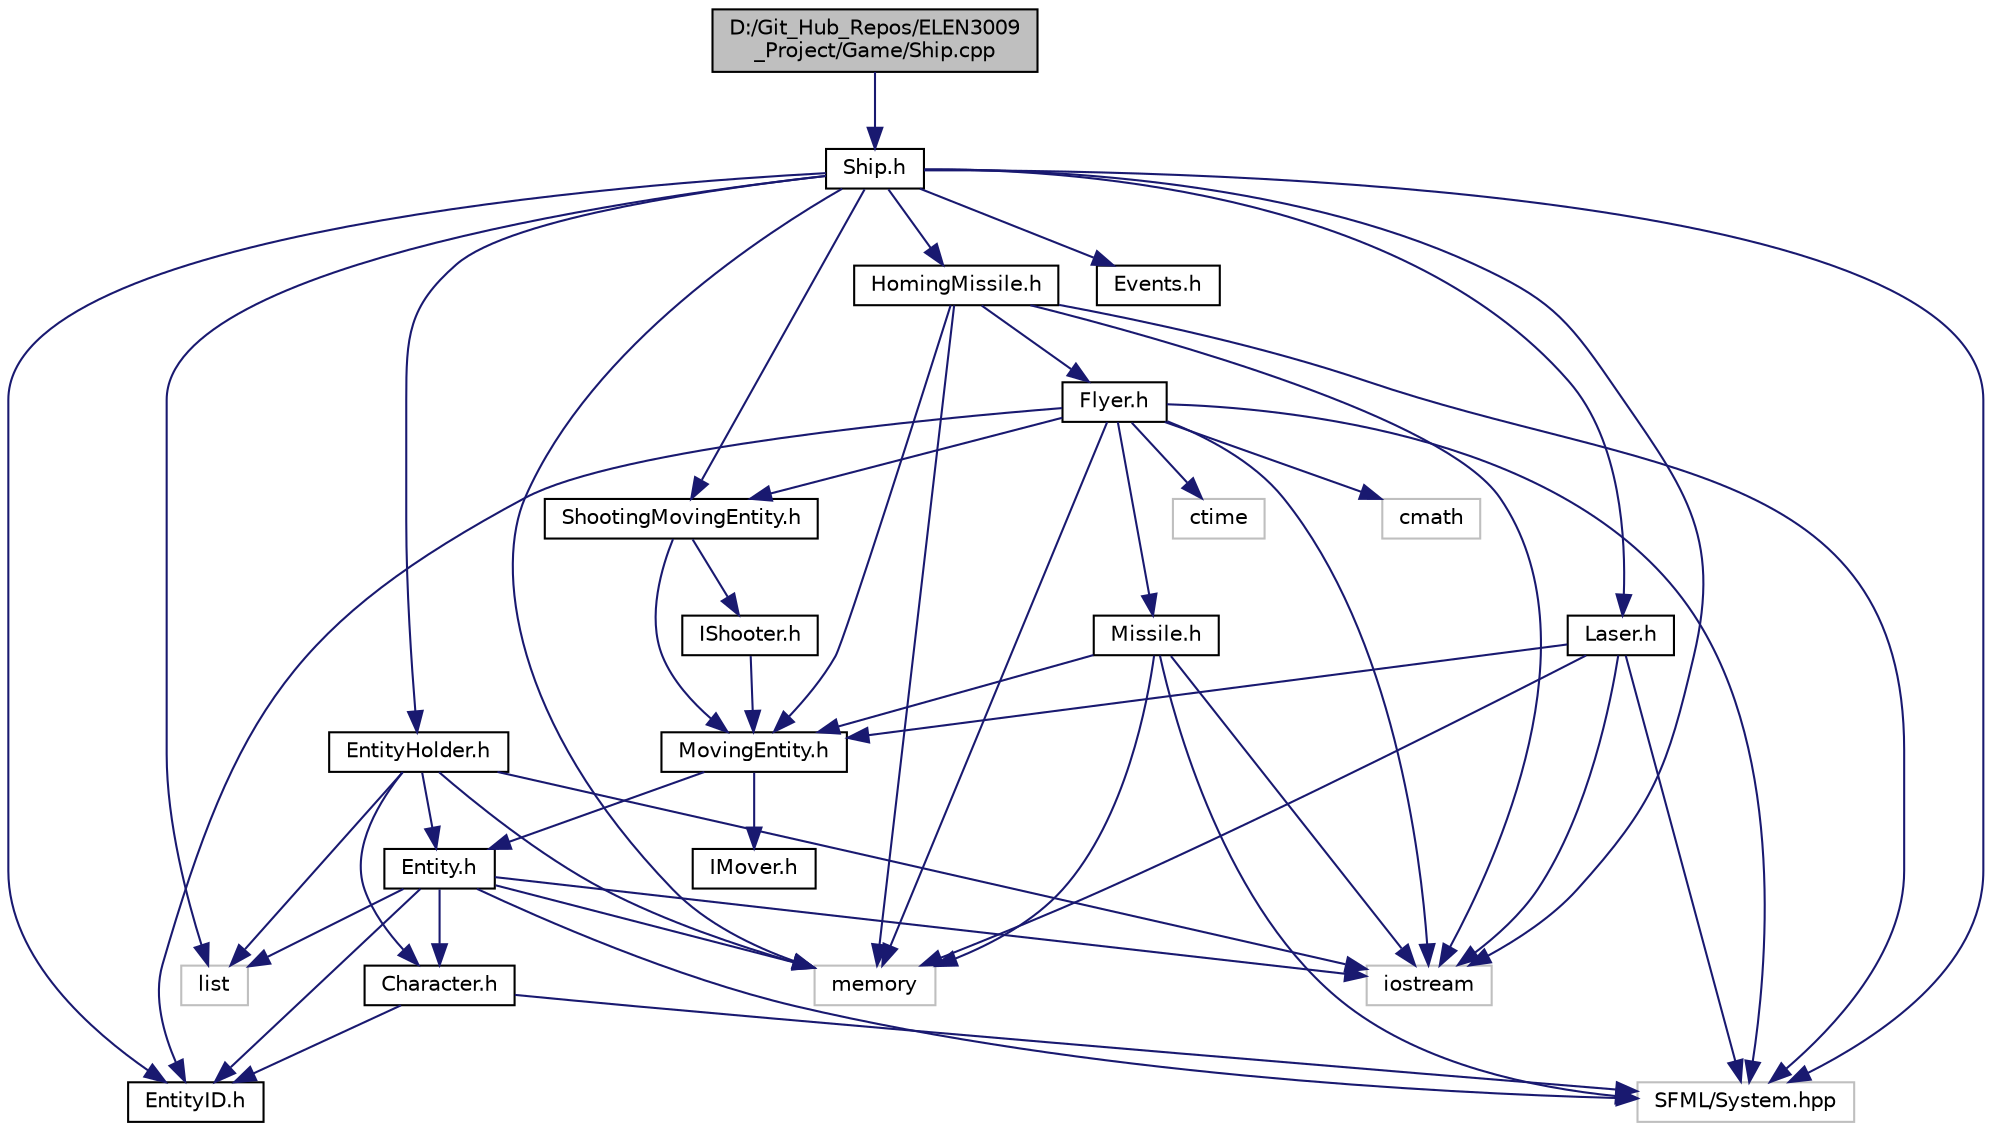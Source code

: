 digraph "D:/Git_Hub_Repos/ELEN3009_Project/Game/Ship.cpp"
{
  edge [fontname="Helvetica",fontsize="10",labelfontname="Helvetica",labelfontsize="10"];
  node [fontname="Helvetica",fontsize="10",shape=record];
  Node1 [label="D:/Git_Hub_Repos/ELEN3009\l_Project/Game/Ship.cpp",height=0.2,width=0.4,color="black", fillcolor="grey75", style="filled", fontcolor="black"];
  Node1 -> Node2 [color="midnightblue",fontsize="10",style="solid",fontname="Helvetica"];
  Node2 [label="Ship.h",height=0.2,width=0.4,color="black", fillcolor="white", style="filled",URL="$Ship_8h.html"];
  Node2 -> Node3 [color="midnightblue",fontsize="10",style="solid",fontname="Helvetica"];
  Node3 [label="ShootingMovingEntity.h",height=0.2,width=0.4,color="black", fillcolor="white", style="filled",URL="$ShootingMovingEntity_8h.html"];
  Node3 -> Node4 [color="midnightblue",fontsize="10",style="solid",fontname="Helvetica"];
  Node4 [label="IShooter.h",height=0.2,width=0.4,color="black", fillcolor="white", style="filled",URL="$IShooter_8h.html"];
  Node4 -> Node5 [color="midnightblue",fontsize="10",style="solid",fontname="Helvetica"];
  Node5 [label="MovingEntity.h",height=0.2,width=0.4,color="black", fillcolor="white", style="filled",URL="$MovingEntity_8h.html"];
  Node5 -> Node6 [color="midnightblue",fontsize="10",style="solid",fontname="Helvetica"];
  Node6 [label="IMover.h",height=0.2,width=0.4,color="black", fillcolor="white", style="filled",URL="$IMover_8h.html"];
  Node5 -> Node7 [color="midnightblue",fontsize="10",style="solid",fontname="Helvetica"];
  Node7 [label="Entity.h",height=0.2,width=0.4,color="black", fillcolor="white", style="filled",URL="$Entity_8h.html"];
  Node7 -> Node8 [color="midnightblue",fontsize="10",style="solid",fontname="Helvetica"];
  Node8 [label="Character.h",height=0.2,width=0.4,color="black", fillcolor="white", style="filled",URL="$Character_8h.html"];
  Node8 -> Node9 [color="midnightblue",fontsize="10",style="solid",fontname="Helvetica"];
  Node9 [label="EntityID.h",height=0.2,width=0.4,color="black", fillcolor="white", style="filled",URL="$EntityID_8h.html"];
  Node8 -> Node10 [color="midnightblue",fontsize="10",style="solid",fontname="Helvetica"];
  Node10 [label="SFML/System.hpp",height=0.2,width=0.4,color="grey75", fillcolor="white", style="filled"];
  Node7 -> Node9 [color="midnightblue",fontsize="10",style="solid",fontname="Helvetica"];
  Node7 -> Node10 [color="midnightblue",fontsize="10",style="solid",fontname="Helvetica"];
  Node7 -> Node11 [color="midnightblue",fontsize="10",style="solid",fontname="Helvetica"];
  Node11 [label="iostream",height=0.2,width=0.4,color="grey75", fillcolor="white", style="filled"];
  Node7 -> Node12 [color="midnightblue",fontsize="10",style="solid",fontname="Helvetica"];
  Node12 [label="list",height=0.2,width=0.4,color="grey75", fillcolor="white", style="filled"];
  Node7 -> Node13 [color="midnightblue",fontsize="10",style="solid",fontname="Helvetica"];
  Node13 [label="memory",height=0.2,width=0.4,color="grey75", fillcolor="white", style="filled"];
  Node3 -> Node5 [color="midnightblue",fontsize="10",style="solid",fontname="Helvetica"];
  Node2 -> Node14 [color="midnightblue",fontsize="10",style="solid",fontname="Helvetica"];
  Node14 [label="Events.h",height=0.2,width=0.4,color="black", fillcolor="white", style="filled",URL="$Events_8h.html"];
  Node2 -> Node15 [color="midnightblue",fontsize="10",style="solid",fontname="Helvetica"];
  Node15 [label="Laser.h",height=0.2,width=0.4,color="black", fillcolor="white", style="filled",URL="$Laser_8h.html"];
  Node15 -> Node5 [color="midnightblue",fontsize="10",style="solid",fontname="Helvetica"];
  Node15 -> Node10 [color="midnightblue",fontsize="10",style="solid",fontname="Helvetica"];
  Node15 -> Node11 [color="midnightblue",fontsize="10",style="solid",fontname="Helvetica"];
  Node15 -> Node13 [color="midnightblue",fontsize="10",style="solid",fontname="Helvetica"];
  Node2 -> Node16 [color="midnightblue",fontsize="10",style="solid",fontname="Helvetica"];
  Node16 [label="HomingMissile.h",height=0.2,width=0.4,color="black", fillcolor="white", style="filled",URL="$HomingMissile_8h.html"];
  Node16 -> Node5 [color="midnightblue",fontsize="10",style="solid",fontname="Helvetica"];
  Node16 -> Node17 [color="midnightblue",fontsize="10",style="solid",fontname="Helvetica"];
  Node17 [label="Flyer.h",height=0.2,width=0.4,color="black", fillcolor="white", style="filled",URL="$Flyer_8h.html"];
  Node17 -> Node18 [color="midnightblue",fontsize="10",style="solid",fontname="Helvetica"];
  Node18 [label="ctime",height=0.2,width=0.4,color="grey75", fillcolor="white", style="filled"];
  Node17 -> Node19 [color="midnightblue",fontsize="10",style="solid",fontname="Helvetica"];
  Node19 [label="cmath",height=0.2,width=0.4,color="grey75", fillcolor="white", style="filled"];
  Node17 -> Node13 [color="midnightblue",fontsize="10",style="solid",fontname="Helvetica"];
  Node17 -> Node11 [color="midnightblue",fontsize="10",style="solid",fontname="Helvetica"];
  Node17 -> Node3 [color="midnightblue",fontsize="10",style="solid",fontname="Helvetica"];
  Node17 -> Node20 [color="midnightblue",fontsize="10",style="solid",fontname="Helvetica"];
  Node20 [label="Missile.h",height=0.2,width=0.4,color="black", fillcolor="white", style="filled",URL="$Missile_8h.html"];
  Node20 -> Node5 [color="midnightblue",fontsize="10",style="solid",fontname="Helvetica"];
  Node20 -> Node10 [color="midnightblue",fontsize="10",style="solid",fontname="Helvetica"];
  Node20 -> Node11 [color="midnightblue",fontsize="10",style="solid",fontname="Helvetica"];
  Node20 -> Node13 [color="midnightblue",fontsize="10",style="solid",fontname="Helvetica"];
  Node17 -> Node9 [color="midnightblue",fontsize="10",style="solid",fontname="Helvetica"];
  Node17 -> Node10 [color="midnightblue",fontsize="10",style="solid",fontname="Helvetica"];
  Node16 -> Node10 [color="midnightblue",fontsize="10",style="solid",fontname="Helvetica"];
  Node16 -> Node11 [color="midnightblue",fontsize="10",style="solid",fontname="Helvetica"];
  Node16 -> Node13 [color="midnightblue",fontsize="10",style="solid",fontname="Helvetica"];
  Node2 -> Node21 [color="midnightblue",fontsize="10",style="solid",fontname="Helvetica"];
  Node21 [label="EntityHolder.h",height=0.2,width=0.4,color="black", fillcolor="white", style="filled",URL="$EntityHolder_8h.html"];
  Node21 -> Node12 [color="midnightblue",fontsize="10",style="solid",fontname="Helvetica"];
  Node21 -> Node13 [color="midnightblue",fontsize="10",style="solid",fontname="Helvetica"];
  Node21 -> Node11 [color="midnightblue",fontsize="10",style="solid",fontname="Helvetica"];
  Node21 -> Node7 [color="midnightblue",fontsize="10",style="solid",fontname="Helvetica"];
  Node21 -> Node8 [color="midnightblue",fontsize="10",style="solid",fontname="Helvetica"];
  Node2 -> Node9 [color="midnightblue",fontsize="10",style="solid",fontname="Helvetica"];
  Node2 -> Node10 [color="midnightblue",fontsize="10",style="solid",fontname="Helvetica"];
  Node2 -> Node11 [color="midnightblue",fontsize="10",style="solid",fontname="Helvetica"];
  Node2 -> Node12 [color="midnightblue",fontsize="10",style="solid",fontname="Helvetica"];
  Node2 -> Node13 [color="midnightblue",fontsize="10",style="solid",fontname="Helvetica"];
}
